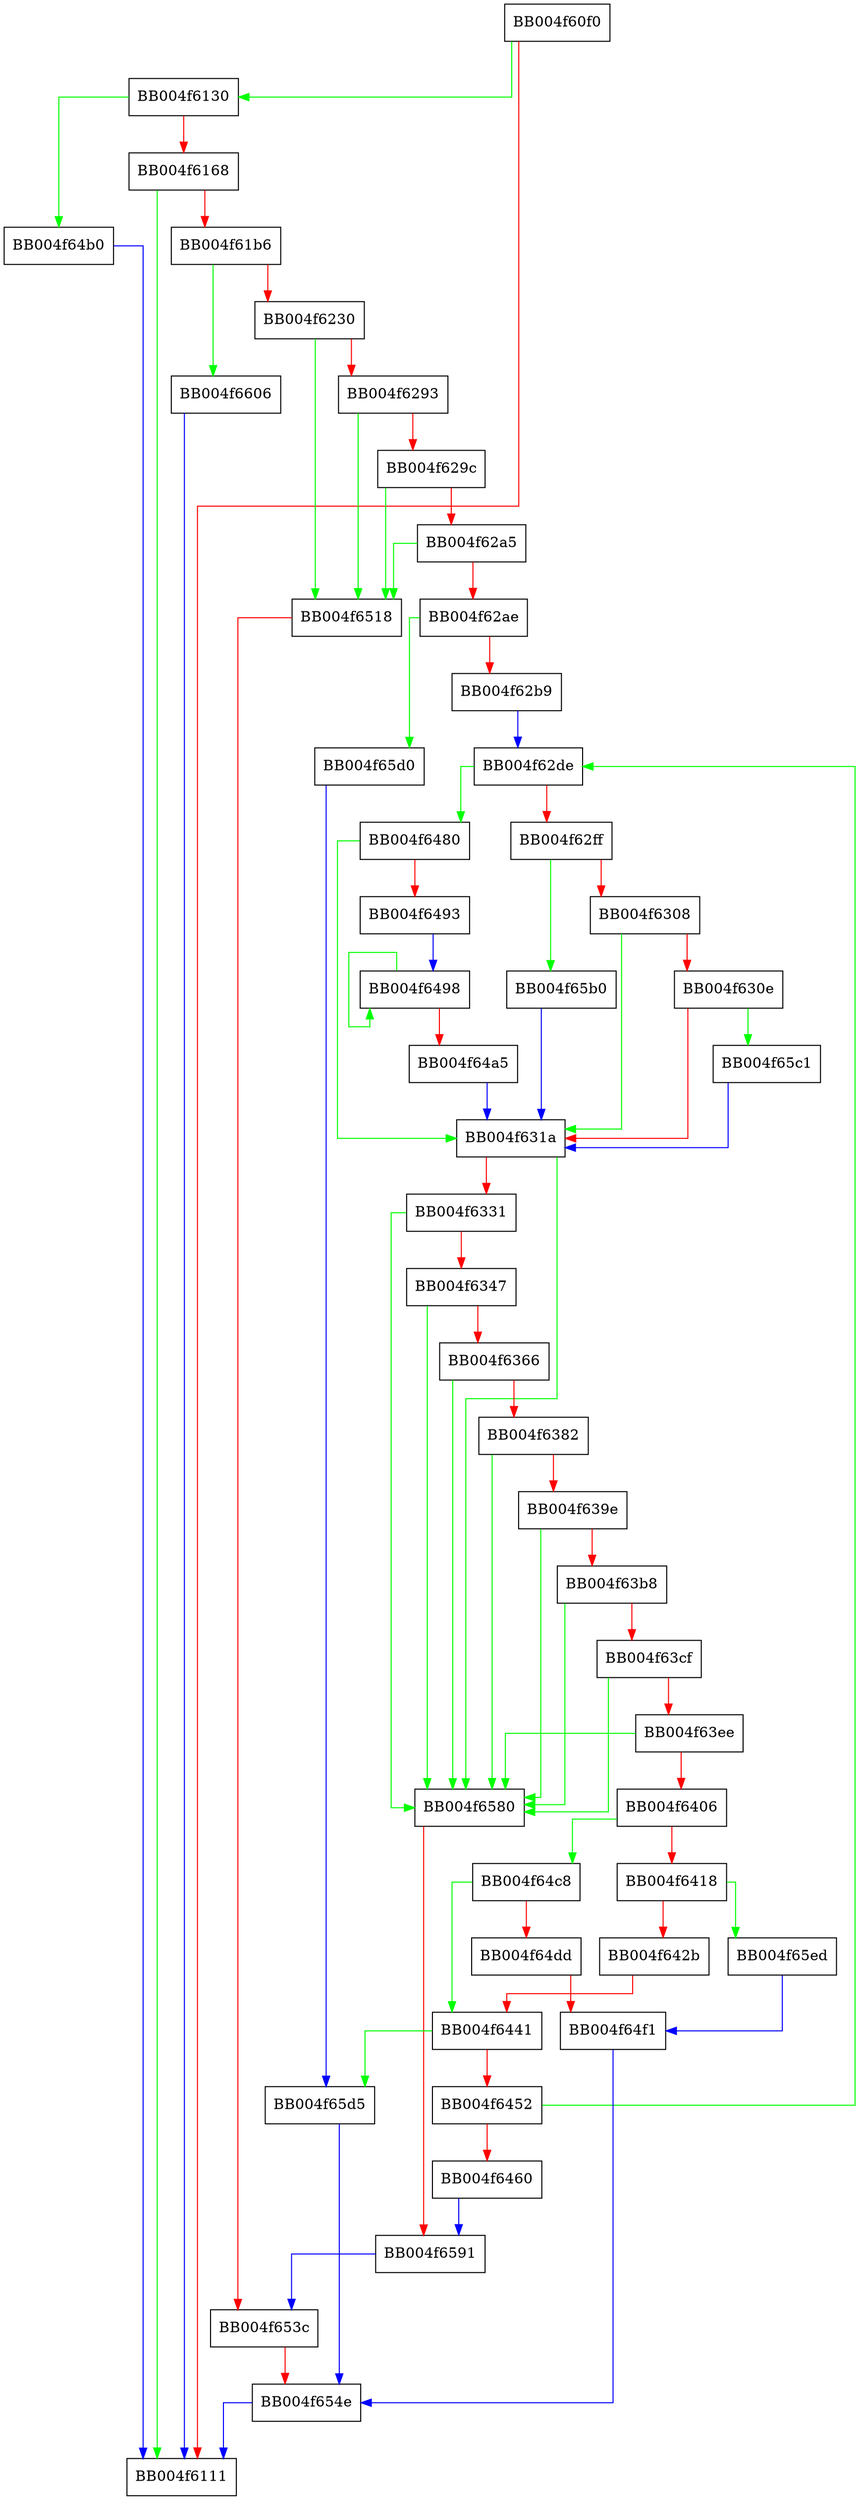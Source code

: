 digraph ssl3_setup_key_block {
  node [shape="box"];
  graph [splines=ortho];
  BB004f60f0 -> BB004f6130 [color="green"];
  BB004f60f0 -> BB004f6111 [color="red"];
  BB004f6130 -> BB004f64b0 [color="green"];
  BB004f6130 -> BB004f6168 [color="red"];
  BB004f6168 -> BB004f6111 [color="green"];
  BB004f6168 -> BB004f61b6 [color="red"];
  BB004f61b6 -> BB004f6606 [color="green"];
  BB004f61b6 -> BB004f6230 [color="red"];
  BB004f6230 -> BB004f6518 [color="green"];
  BB004f6230 -> BB004f6293 [color="red"];
  BB004f6293 -> BB004f6518 [color="green"];
  BB004f6293 -> BB004f629c [color="red"];
  BB004f629c -> BB004f6518 [color="green"];
  BB004f629c -> BB004f62a5 [color="red"];
  BB004f62a5 -> BB004f6518 [color="green"];
  BB004f62a5 -> BB004f62ae [color="red"];
  BB004f62ae -> BB004f65d0 [color="green"];
  BB004f62ae -> BB004f62b9 [color="red"];
  BB004f62b9 -> BB004f62de [color="blue"];
  BB004f62de -> BB004f6480 [color="green"];
  BB004f62de -> BB004f62ff [color="red"];
  BB004f62ff -> BB004f65b0 [color="green"];
  BB004f62ff -> BB004f6308 [color="red"];
  BB004f6308 -> BB004f631a [color="green"];
  BB004f6308 -> BB004f630e [color="red"];
  BB004f630e -> BB004f65c1 [color="green"];
  BB004f630e -> BB004f631a [color="red"];
  BB004f631a -> BB004f6580 [color="green"];
  BB004f631a -> BB004f6331 [color="red"];
  BB004f6331 -> BB004f6580 [color="green"];
  BB004f6331 -> BB004f6347 [color="red"];
  BB004f6347 -> BB004f6580 [color="green"];
  BB004f6347 -> BB004f6366 [color="red"];
  BB004f6366 -> BB004f6580 [color="green"];
  BB004f6366 -> BB004f6382 [color="red"];
  BB004f6382 -> BB004f6580 [color="green"];
  BB004f6382 -> BB004f639e [color="red"];
  BB004f639e -> BB004f6580 [color="green"];
  BB004f639e -> BB004f63b8 [color="red"];
  BB004f63b8 -> BB004f6580 [color="green"];
  BB004f63b8 -> BB004f63cf [color="red"];
  BB004f63cf -> BB004f6580 [color="green"];
  BB004f63cf -> BB004f63ee [color="red"];
  BB004f63ee -> BB004f6580 [color="green"];
  BB004f63ee -> BB004f6406 [color="red"];
  BB004f6406 -> BB004f64c8 [color="green"];
  BB004f6406 -> BB004f6418 [color="red"];
  BB004f6418 -> BB004f65ed [color="green"];
  BB004f6418 -> BB004f642b [color="red"];
  BB004f642b -> BB004f6441 [color="red"];
  BB004f6441 -> BB004f65d5 [color="green"];
  BB004f6441 -> BB004f6452 [color="red"];
  BB004f6452 -> BB004f62de [color="green"];
  BB004f6452 -> BB004f6460 [color="red"];
  BB004f6460 -> BB004f6591 [color="blue"];
  BB004f6480 -> BB004f631a [color="green"];
  BB004f6480 -> BB004f6493 [color="red"];
  BB004f6493 -> BB004f6498 [color="blue"];
  BB004f6498 -> BB004f6498 [color="green"];
  BB004f6498 -> BB004f64a5 [color="red"];
  BB004f64a5 -> BB004f631a [color="blue"];
  BB004f64b0 -> BB004f6111 [color="blue"];
  BB004f64c8 -> BB004f6441 [color="green"];
  BB004f64c8 -> BB004f64dd [color="red"];
  BB004f64dd -> BB004f64f1 [color="red"];
  BB004f64f1 -> BB004f654e [color="blue"];
  BB004f6518 -> BB004f653c [color="red"];
  BB004f653c -> BB004f654e [color="red"];
  BB004f654e -> BB004f6111 [color="blue"];
  BB004f6580 -> BB004f6591 [color="red"];
  BB004f6591 -> BB004f653c [color="blue"];
  BB004f65b0 -> BB004f631a [color="blue"];
  BB004f65c1 -> BB004f631a [color="blue"];
  BB004f65d0 -> BB004f65d5 [color="blue"];
  BB004f65d5 -> BB004f654e [color="blue"];
  BB004f65ed -> BB004f64f1 [color="blue"];
  BB004f6606 -> BB004f6111 [color="blue"];
}